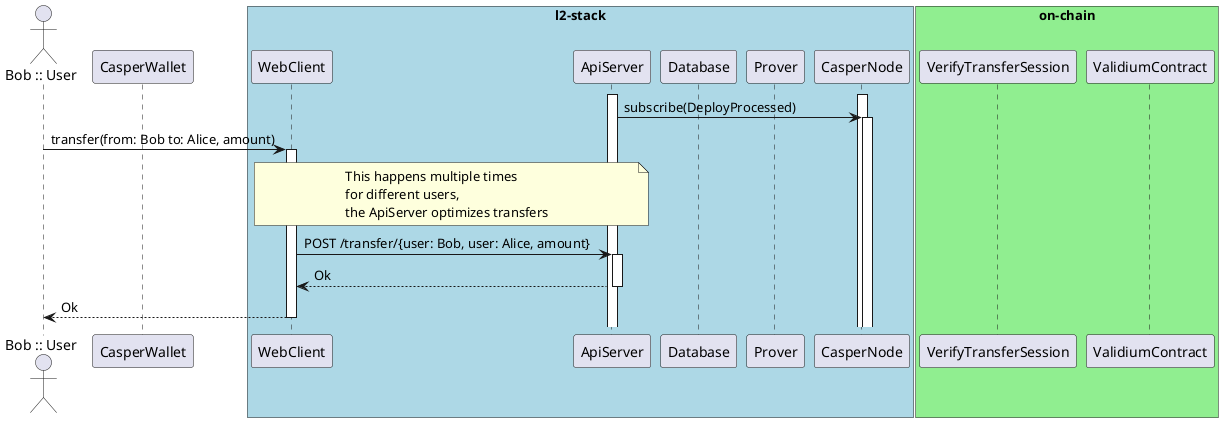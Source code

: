 @startuml
autoactivate on
actor "Bob :: User" as Bob
participant CasperWallet
box "l2-stack" #LightBlue
participant WebClient
participant ApiServer
participant Database
participant Prover
participant CasperNode
end box
box "on-chain" #LightGreen
participant VerifyTransferSession
participant ValidiumContract
end box

activate CasperNode
activate ApiServer

ApiServer -> CasperNode: subscribe(DeployProcessed)
Bob -> WebClient: transfer(from: Bob to: Alice, amount)

note over WebClient, ApiServer
This happens multiple times
for different users,
the ApiServer optimizes transfers
end note 

WebClient -> ApiServer: POST /transfer/{user: Bob, user: Alice, amount}
ApiServer --> WebClient: Ok
WebClient --> Bob: Ok
@enduml
